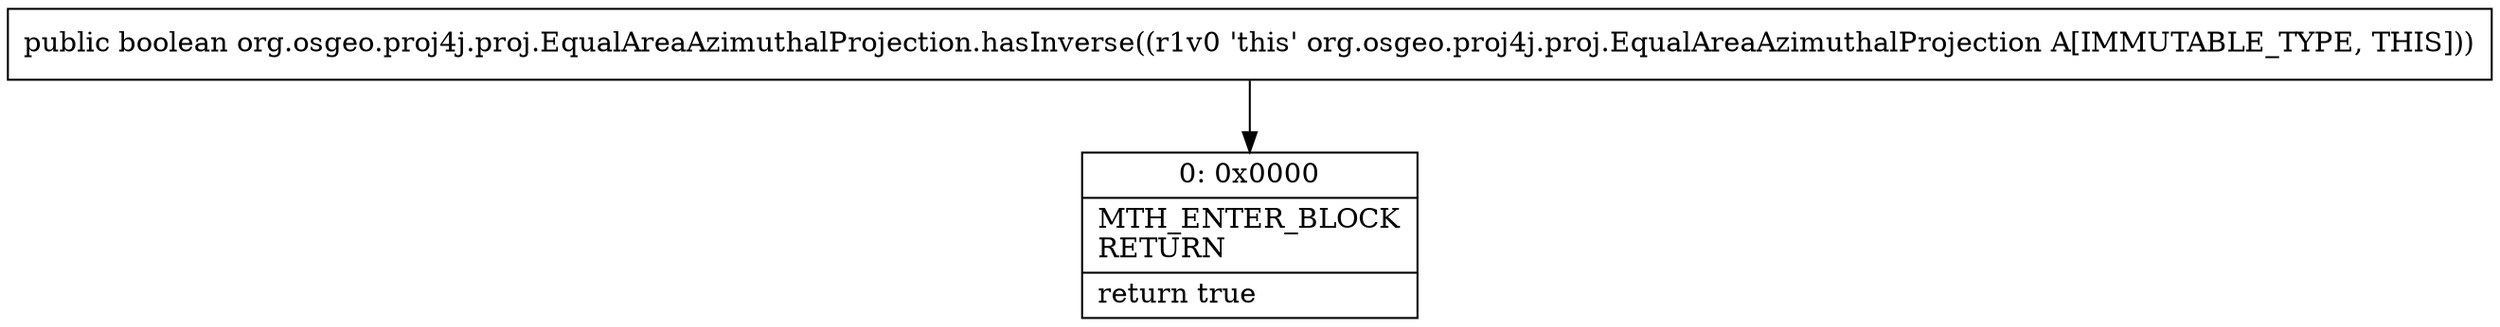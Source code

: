 digraph "CFG fororg.osgeo.proj4j.proj.EqualAreaAzimuthalProjection.hasInverse()Z" {
Node_0 [shape=record,label="{0\:\ 0x0000|MTH_ENTER_BLOCK\lRETURN\l|return true\l}"];
MethodNode[shape=record,label="{public boolean org.osgeo.proj4j.proj.EqualAreaAzimuthalProjection.hasInverse((r1v0 'this' org.osgeo.proj4j.proj.EqualAreaAzimuthalProjection A[IMMUTABLE_TYPE, THIS])) }"];
MethodNode -> Node_0;
}

